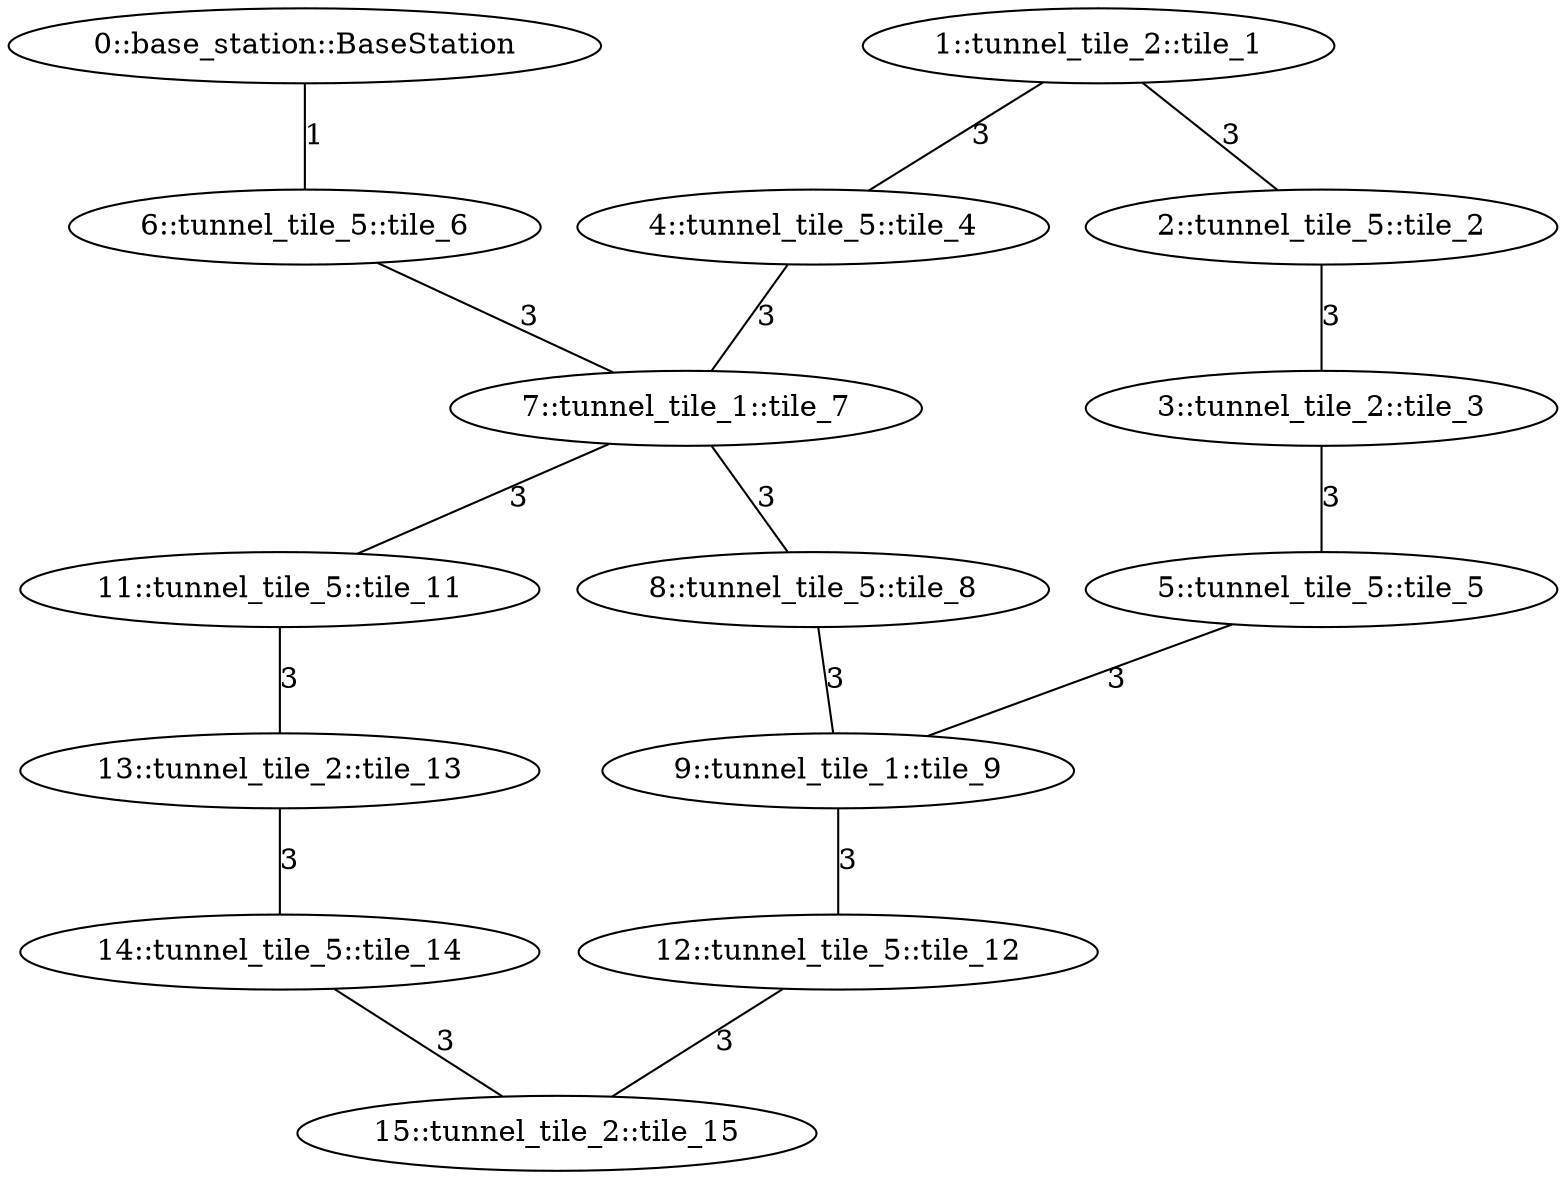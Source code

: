 /* Visibility graph for simple_tunnel_02.tsv */
/* Generated with the tile_tsv.py script: */
/*   tile_tsv.py simple_tunnel_02.tsv -\-y0 40 -\-graph-file simple_tunnel_02.dot -\-world-file simple_tunnel_02.sdf -\-world-name simple_tunnel_02 */

graph {
  /* ==== Vertices ==== */

  /* Base station / Staging area */
  0   [label="0::base_station::BaseStation"];

  1   [label="1::tunnel_tile_2::tile_1"];
  2   [label="2::tunnel_tile_5::tile_2"];
  3   [label="3::tunnel_tile_2::tile_3"];
  4   [label="4::tunnel_tile_5::tile_4"];
  5   [label="5::tunnel_tile_5::tile_5"];
  6   [label="6::tunnel_tile_5::tile_6"];
  7   [label="7::tunnel_tile_1::tile_7"];
  8   [label="8::tunnel_tile_5::tile_8"];
  9   [label="9::tunnel_tile_1::tile_9"];
  11  [label="11::tunnel_tile_5::tile_11"];
  12  [label="12::tunnel_tile_5::tile_12"];
  13  [label="13::tunnel_tile_2::tile_13"];
  14  [label="14::tunnel_tile_5::tile_14"];
  15  [label="15::tunnel_tile_2::tile_15"];

  /* ==== Edges ==== */

  /* Base station */
  0  -- 6   [label=1];
  1  -- 2   [label=3];
  1  -- 4   [label=3];
  2  -- 3   [label=3];
  3  -- 5   [label=3];
  4  -- 7   [label=3];
  5  -- 9   [label=3];
  6  -- 7   [label=3];
  7  -- 8   [label=3];  /* Intersection */
  7  -- 11  [label=3];  /* Intersection */
  8  -- 9   [label=3];
  9  -- 12  [label=3];  /* Intersection */
  11 -- 13  [label=3];
  12 -- 15  [label=3];
  13 -- 14  [label=3];
  14 -- 15  [label=3];
}
